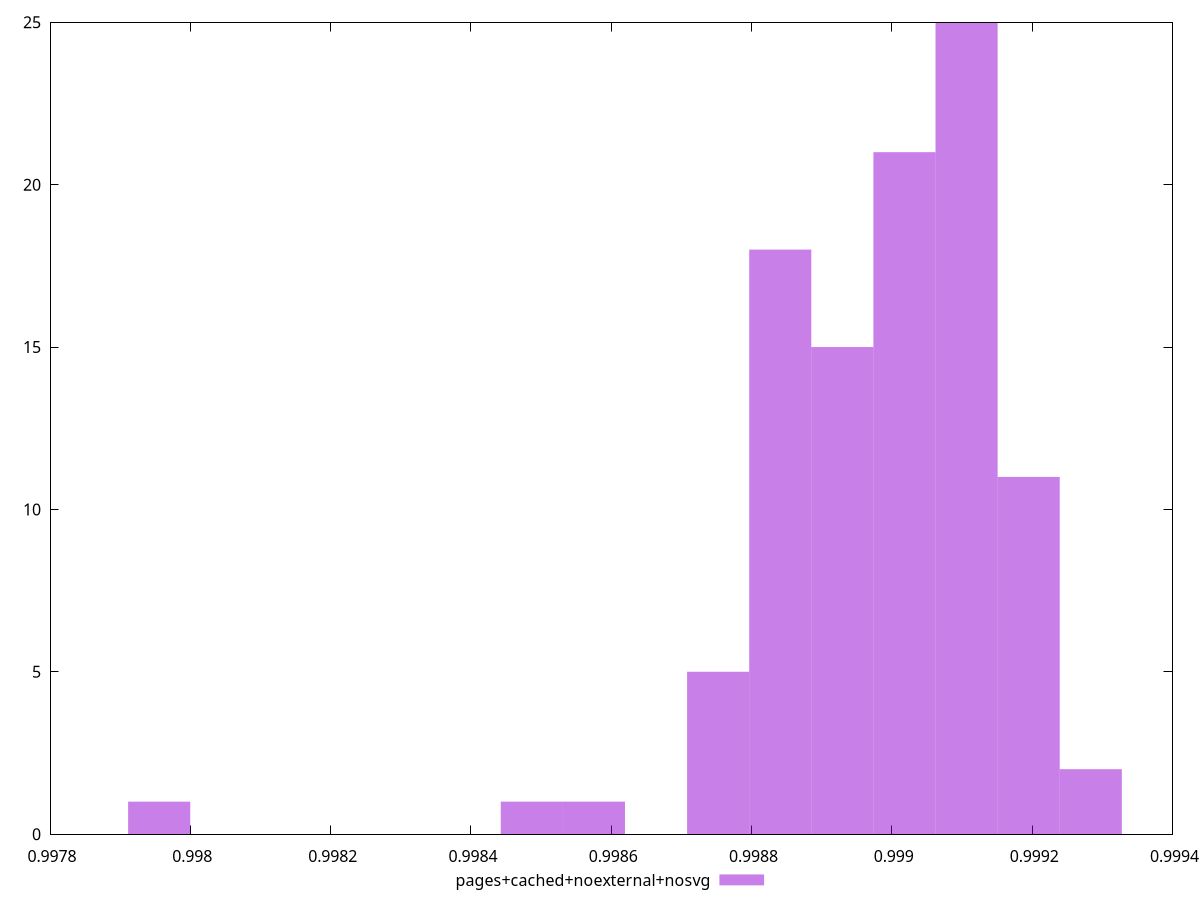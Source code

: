 $_pagesCachedNoexternalNosvg <<EOF
0.99919499670853 11
0.9989294181677196 15
0.9990179443479897 21
0.9991064705282598 25
0.9988408919874495 18
0.9979556301847486 1
0.9987523658071794 5
0.9992835228888 2
0.9985753134466393 1
0.9984867872663692 1
EOF
set key outside below
set terminal pngcairo
set output "report_00006_2020-11-02T20-21-41.718Z/mainthread-work-breakdown/pages+cached+noexternal+nosvg//hist.png"
set yrange [0:25]
set boxwidth 0.00008852618027009213
set style fill transparent solid 0.5 noborder
plot $_pagesCachedNoexternalNosvg title "pages+cached+noexternal+nosvg" with boxes ,